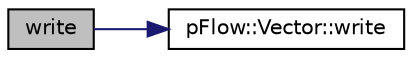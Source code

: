 digraph "write"
{
 // LATEX_PDF_SIZE
  edge [fontname="Helvetica",fontsize="10",labelfontname="Helvetica",labelfontsize="10"];
  node [fontname="Helvetica",fontsize="10",shape=record];
  rankdir="LR";
  Node1 [label="write",height=0.2,width=0.4,color="black", fillcolor="grey75", style="filled", fontcolor="black",tooltip="Write the vector to os."];
  Node1 -> Node2 [color="midnightblue",fontsize="10",style="solid",fontname="Helvetica"];
  Node2 [label="pFlow::Vector::write",height=0.2,width=0.4,color="black", fillcolor="white", style="filled",URL="$classpFlow_1_1Vector.html#a6a40de4ceed55b2f78cf3027739dfd91",tooltip=" "];
}
